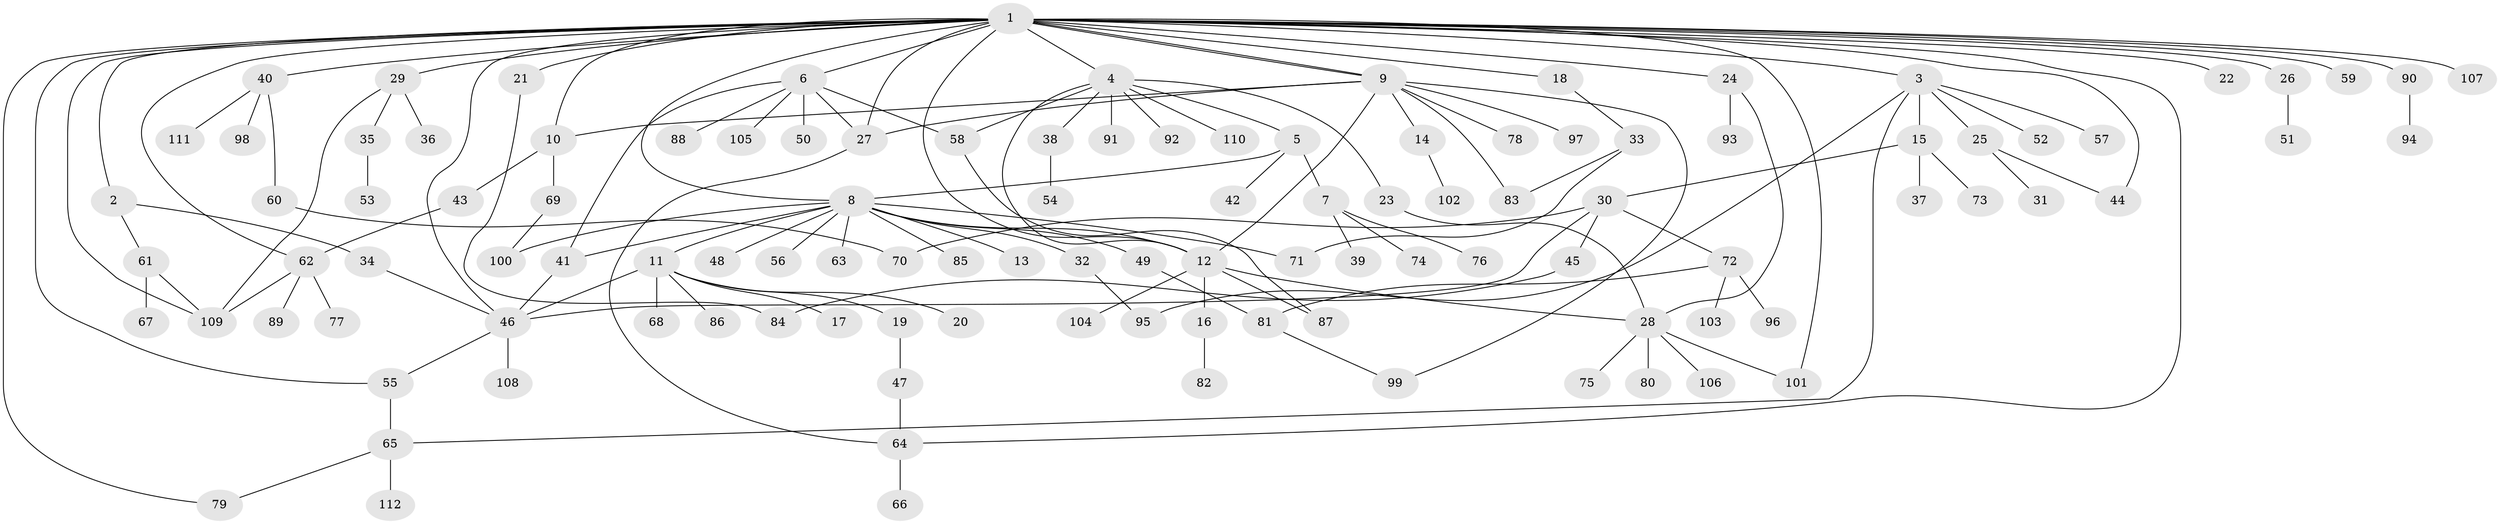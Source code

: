 // coarse degree distribution, {18: 0.02857142857142857, 4: 0.08571428571428572, 5: 0.08571428571428572, 3: 0.2857142857142857, 1: 0.2571428571428571, 9: 0.02857142857142857, 7: 0.02857142857142857, 6: 0.08571428571428572, 2: 0.11428571428571428}
// Generated by graph-tools (version 1.1) at 2025/50/03/04/25 22:50:42]
// undirected, 112 vertices, 147 edges
graph export_dot {
  node [color=gray90,style=filled];
  1;
  2;
  3;
  4;
  5;
  6;
  7;
  8;
  9;
  10;
  11;
  12;
  13;
  14;
  15;
  16;
  17;
  18;
  19;
  20;
  21;
  22;
  23;
  24;
  25;
  26;
  27;
  28;
  29;
  30;
  31;
  32;
  33;
  34;
  35;
  36;
  37;
  38;
  39;
  40;
  41;
  42;
  43;
  44;
  45;
  46;
  47;
  48;
  49;
  50;
  51;
  52;
  53;
  54;
  55;
  56;
  57;
  58;
  59;
  60;
  61;
  62;
  63;
  64;
  65;
  66;
  67;
  68;
  69;
  70;
  71;
  72;
  73;
  74;
  75;
  76;
  77;
  78;
  79;
  80;
  81;
  82;
  83;
  84;
  85;
  86;
  87;
  88;
  89;
  90;
  91;
  92;
  93;
  94;
  95;
  96;
  97;
  98;
  99;
  100;
  101;
  102;
  103;
  104;
  105;
  106;
  107;
  108;
  109;
  110;
  111;
  112;
  1 -- 2;
  1 -- 3;
  1 -- 4;
  1 -- 6;
  1 -- 8;
  1 -- 9;
  1 -- 9;
  1 -- 10;
  1 -- 12;
  1 -- 18;
  1 -- 21;
  1 -- 22;
  1 -- 24;
  1 -- 26;
  1 -- 27;
  1 -- 29;
  1 -- 40;
  1 -- 44;
  1 -- 46;
  1 -- 55;
  1 -- 59;
  1 -- 62;
  1 -- 64;
  1 -- 79;
  1 -- 90;
  1 -- 101;
  1 -- 107;
  1 -- 109;
  2 -- 34;
  2 -- 61;
  3 -- 15;
  3 -- 25;
  3 -- 52;
  3 -- 57;
  3 -- 65;
  3 -- 95;
  4 -- 5;
  4 -- 12;
  4 -- 23;
  4 -- 38;
  4 -- 58;
  4 -- 91;
  4 -- 92;
  4 -- 110;
  5 -- 7;
  5 -- 8;
  5 -- 42;
  6 -- 27;
  6 -- 41;
  6 -- 50;
  6 -- 58;
  6 -- 88;
  6 -- 105;
  7 -- 39;
  7 -- 74;
  7 -- 76;
  8 -- 11;
  8 -- 12;
  8 -- 13;
  8 -- 32;
  8 -- 41;
  8 -- 48;
  8 -- 49;
  8 -- 56;
  8 -- 63;
  8 -- 71;
  8 -- 85;
  8 -- 100;
  9 -- 10;
  9 -- 12;
  9 -- 14;
  9 -- 27;
  9 -- 78;
  9 -- 83;
  9 -- 97;
  9 -- 99;
  10 -- 43;
  10 -- 69;
  11 -- 17;
  11 -- 19;
  11 -- 20;
  11 -- 46;
  11 -- 68;
  11 -- 86;
  12 -- 16;
  12 -- 28;
  12 -- 87;
  12 -- 104;
  14 -- 102;
  15 -- 30;
  15 -- 37;
  15 -- 73;
  16 -- 82;
  18 -- 33;
  19 -- 47;
  21 -- 84;
  23 -- 28;
  24 -- 28;
  24 -- 93;
  25 -- 31;
  25 -- 44;
  26 -- 51;
  27 -- 64;
  28 -- 75;
  28 -- 80;
  28 -- 101;
  28 -- 106;
  29 -- 35;
  29 -- 36;
  29 -- 109;
  30 -- 45;
  30 -- 46;
  30 -- 70;
  30 -- 72;
  32 -- 95;
  33 -- 71;
  33 -- 83;
  34 -- 46;
  35 -- 53;
  38 -- 54;
  40 -- 60;
  40 -- 98;
  40 -- 111;
  41 -- 46;
  43 -- 62;
  45 -- 84;
  46 -- 55;
  46 -- 108;
  47 -- 64;
  49 -- 81;
  55 -- 65;
  58 -- 87;
  60 -- 70;
  61 -- 67;
  61 -- 109;
  62 -- 77;
  62 -- 89;
  62 -- 109;
  64 -- 66;
  65 -- 79;
  65 -- 112;
  69 -- 100;
  72 -- 81;
  72 -- 96;
  72 -- 103;
  81 -- 99;
  90 -- 94;
}
